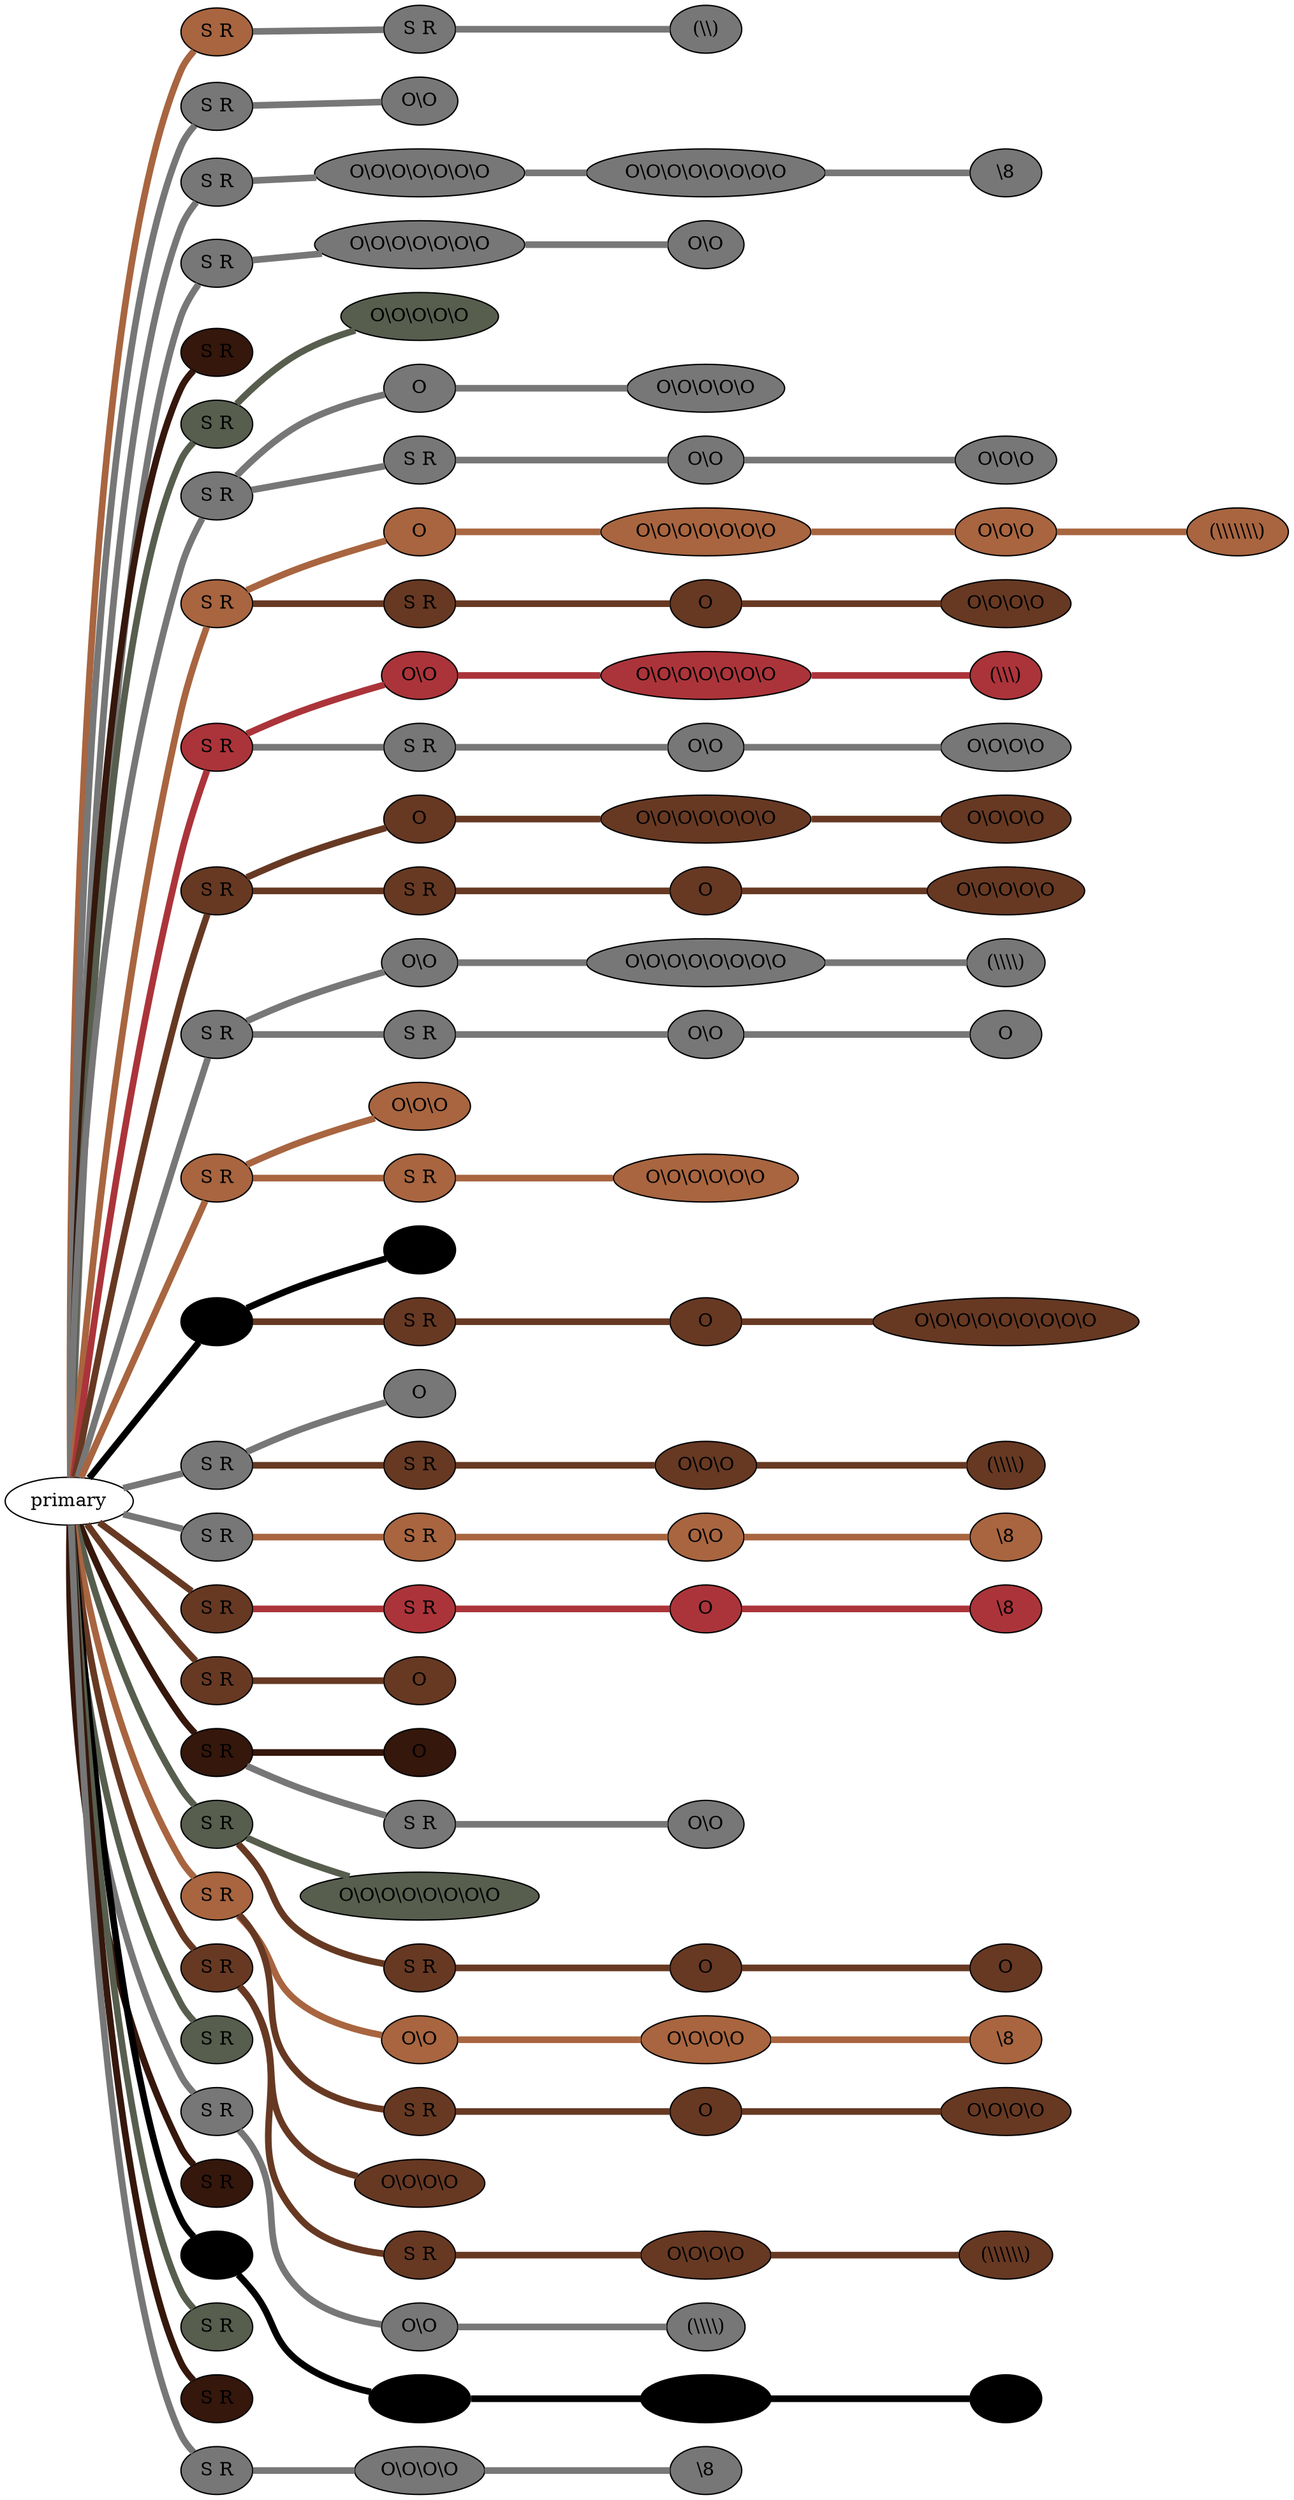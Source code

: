 graph {
 graph [rankdir=LR]
"1" [qtype="pendant_node", pendant_colors="#A86540", pendant_ply="S", pendant_attach="R", pendant_length="5", label="S R", style=filled, fillcolor="#A86540"]
"primary" -- "1" [qtype="pendant_link",penwidth=5,color="#A86540"]
"1s1" [qtype="pendant_node", pendant_colors="#777777,#673923", pendant_ply="S", pendant_attach="R", pendant_length="29", label="S R", style=filled, fillcolor="#777777"]
"1" -- "1s1" [qtype="pendant_link",penwidth=5,color="#777777"]
"1s1:0" [qtype="knot_node", knot_value="2", knot_type="L", knot_position="22.0", knot_spin="Z", label="(\\\\)", style=filled, fillcolor="#777777"]
"1s1" -- "1s1:0" [qtype="knot_link",penwidth=5,color="#777777"]
"2" [qtype="pendant_node", pendant_colors="#777777", pendant_ply="S", pendant_attach="R", pendant_length="51", label="S R", style=filled, fillcolor="#777777"]
"primary" -- "2" [qtype="pendant_link",penwidth=5,color="#777777"]
"2:0" [qtype="knot_node", knot_value="2", knot_type="S", knot_position="5.5", knot_spin="Z", label="O\\O", style=filled, fillcolor="#777777"]
"2" -- "2:0" [qtype="knot_link",penwidth=5,color="#777777"]
"3" [qtype="pendant_node", pendant_colors="#777777,#575E4E", pendant_ply="S", pendant_attach="R", pendant_length="27", label="S R", style=filled, fillcolor="#777777"]
"primary" -- "3" [qtype="pendant_link",penwidth=5,color="#777777"]
"3:0" [qtype="knot_node", knot_value="7", knot_type="S", knot_position="12.0", knot_spin="Z", label="O\\O\\O\\O\\O\\O\\O", style=filled, fillcolor="#777777"]
"3" -- "3:0" [qtype="knot_link",penwidth=5,color="#777777"]
"3:1" [qtype="knot_node", knot_value="8", knot_type="S", knot_position="18.5", knot_spin="Z", label="O\\O\\O\\O\\O\\O\\O\\O", style=filled, fillcolor="#777777"]
"3:0" -- "3:1" [qtype="knot_link",penwidth=5,color="#777777"]
"3:2" [qtype="knot_node", knot_value="1", knot_type="E", knot_position="24.5", knot_spin="Z", label="\\8", style=filled, fillcolor="#777777"]
"3:1" -- "3:2" [qtype="knot_link",penwidth=5,color="#777777"]
"4" [qtype="pendant_node", pendant_colors="#777777,#673923", pendant_ply="S", pendant_attach="R", pendant_length="18", label="S R", style=filled, fillcolor="#777777"]
"primary" -- "4" [qtype="pendant_link",penwidth=5,color="#777777"]
"4:0" [qtype="knot_node", knot_value="7", knot_type="S", knot_position="12.0", knot_spin="Z", label="O\\O\\O\\O\\O\\O\\O", style=filled, fillcolor="#777777"]
"4" -- "4:0" [qtype="knot_link",penwidth=5,color="#777777"]
"4:1" [qtype="knot_node", knot_value="2", knot_type="S", knot_position="17.0", knot_spin="Z", label="O\\O", style=filled, fillcolor="#777777"]
"4:0" -- "4:1" [qtype="knot_link",penwidth=5,color="#777777"]
"5" [qtype="pendant_node", pendant_colors="#35170C", pendant_ply="S", pendant_attach="R", pendant_length="0", label="S R", style=filled, fillcolor="#35170C"]
"primary" -- "5" [qtype="pendant_link",penwidth=5,color="#35170C"]
"6" [qtype="pendant_node", pendant_colors="#575E4E,#000000", pendant_ply="S", pendant_attach="R", pendant_length="15", label="S R", style=filled, fillcolor="#575E4E"]
"primary" -- "6" [qtype="pendant_link",penwidth=5,color="#575E4E"]
"6:0" [qtype="knot_node", knot_value="5", knot_type="S", knot_position="11.5", knot_spin="Z", label="O\\O\\O\\O\\O", style=filled, fillcolor="#575E4E"]
"6" -- "6:0" [qtype="knot_link",penwidth=5,color="#575E4E"]
"7" [qtype="pendant_node", pendant_colors="#777777,#35170C", pendant_ply="S", pendant_attach="R", pendant_length="22", label="S R", style=filled, fillcolor="#777777"]
"primary" -- "7" [qtype="pendant_link",penwidth=5,color="#777777"]
"7:0" [qtype="knot_node", knot_value="1", knot_type="S", knot_position="11.0", knot_spin="Z", label="O", style=filled, fillcolor="#777777"]
"7" -- "7:0" [qtype="knot_link",penwidth=5,color="#777777"]
"7:1" [qtype="knot_node", knot_value="5", knot_type="S", knot_position="17.5", knot_spin="Z", label="O\\O\\O\\O\\O", style=filled, fillcolor="#777777"]
"7:0" -- "7:1" [qtype="knot_link",penwidth=5,color="#777777"]
"7s1" [qtype="pendant_node", pendant_colors="#777777,#673923", pendant_ply="S", pendant_attach="R", pendant_length="22", label="S R", style=filled, fillcolor="#777777"]
"7" -- "7s1" [qtype="pendant_link",penwidth=5,color="#777777"]
"7s1:0" [qtype="knot_node", knot_value="2", knot_type="S", knot_position="8.5", knot_spin="Z", label="O\\O", style=filled, fillcolor="#777777"]
"7s1" -- "7s1:0" [qtype="knot_link",penwidth=5,color="#777777"]
"7s1:1" [qtype="knot_node", knot_value="3", knot_type="S", knot_position="14.5", knot_spin="Z", label="O\\O\\O", style=filled, fillcolor="#777777"]
"7s1:0" -- "7s1:1" [qtype="knot_link",penwidth=5,color="#777777"]
"8" [qtype="pendant_node", pendant_colors="#A86540", pendant_ply="S", pendant_attach="R", pendant_length="27", label="S R", style=filled, fillcolor="#A86540"]
"primary" -- "8" [qtype="pendant_link",penwidth=5,color="#A86540"]
"8:0" [qtype="knot_node", knot_value="1", knot_type="S", knot_position="5.5", knot_spin="Z", label="O", style=filled, fillcolor="#A86540"]
"8" -- "8:0" [qtype="knot_link",penwidth=5,color="#A86540"]
"8:1" [qtype="knot_node", knot_value="7", knot_type="S", knot_position="11.5", knot_spin="Z", label="O\\O\\O\\O\\O\\O\\O", style=filled, fillcolor="#A86540"]
"8:0" -- "8:1" [qtype="knot_link",penwidth=5,color="#A86540"]
"8:2" [qtype="knot_node", knot_value="3", knot_type="S", knot_position="17.0", knot_spin="Z", label="O\\O\\O", style=filled, fillcolor="#A86540"]
"8:1" -- "8:2" [qtype="knot_link",penwidth=5,color="#A86540"]
"8:3" [qtype="knot_node", knot_value="7", knot_type="L", knot_position="22.0", knot_spin="Z", label="(\\\\\\\\\\\\\\)", style=filled, fillcolor="#A86540"]
"8:2" -- "8:3" [qtype="knot_link",penwidth=5,color="#A86540"]
"8s1" [qtype="pendant_node", pendant_colors="#673923", pendant_ply="S", pendant_attach="R", pendant_length="24", label="S R", style=filled, fillcolor="#673923"]
"8" -- "8s1" [qtype="pendant_link",penwidth=5,color="#673923"]
"8s1:0" [qtype="knot_node", knot_value="1", knot_type="S", knot_position="4.5", knot_spin="Z", label="O", style=filled, fillcolor="#673923"]
"8s1" -- "8s1:0" [qtype="knot_link",penwidth=5,color="#673923"]
"8s1:1" [qtype="knot_node", knot_value="4", knot_type="S", knot_position="16.0", knot_spin="Z", label="O\\O\\O\\O", style=filled, fillcolor="#673923"]
"8s1:0" -- "8s1:1" [qtype="knot_link",penwidth=5,color="#673923"]
"9" [qtype="pendant_node", pendant_colors="#AB343A", pendant_ply="S", pendant_attach="R", pendant_length="24", label="S R", style=filled, fillcolor="#AB343A"]
"primary" -- "9" [qtype="pendant_link",penwidth=5,color="#AB343A"]
"9:0" [qtype="knot_node", knot_value="2", knot_type="S", knot_position="10.5", knot_spin="Z", label="O\\O", style=filled, fillcolor="#AB343A"]
"9" -- "9:0" [qtype="knot_link",penwidth=5,color="#AB343A"]
"9:1" [qtype="knot_node", knot_value="7", knot_type="S", knot_position="17.0", knot_spin="Z", label="O\\O\\O\\O\\O\\O\\O", style=filled, fillcolor="#AB343A"]
"9:0" -- "9:1" [qtype="knot_link",penwidth=5,color="#AB343A"]
"9:2" [qtype="knot_node", knot_value="3", knot_type="L", knot_position="21.5", knot_spin="Z", label="(\\\\\\)", style=filled, fillcolor="#AB343A"]
"9:1" -- "9:2" [qtype="knot_link",penwidth=5,color="#AB343A"]
"9s1" [qtype="pendant_node", pendant_colors="#777777,#673923", pendant_ply="S", pendant_attach="R", pendant_length="27", label="S R", style=filled, fillcolor="#777777"]
"9" -- "9s1" [qtype="pendant_link",penwidth=5,color="#777777"]
"9s1:0" [qtype="knot_node", knot_value="2", knot_type="S", knot_position="9.5", knot_spin="Z", label="O\\O", style=filled, fillcolor="#777777"]
"9s1" -- "9s1:0" [qtype="knot_link",penwidth=5,color="#777777"]
"9s1:1" [qtype="knot_node", knot_value="4", knot_type="S", knot_position="15.5", knot_spin="Z", label="O\\O\\O\\O", style=filled, fillcolor="#777777"]
"9s1:0" -- "9s1:1" [qtype="knot_link",penwidth=5,color="#777777"]
"10" [qtype="pendant_node", pendant_colors="#673923", pendant_ply="S", pendant_attach="R", pendant_length="18", label="S R", style=filled, fillcolor="#673923"]
"primary" -- "10" [qtype="pendant_link",penwidth=5,color="#673923"]
"10:0" [qtype="knot_node", knot_value="1", knot_type="S", knot_position="5.5", knot_spin="Z", label="O", style=filled, fillcolor="#673923"]
"10" -- "10:0" [qtype="knot_link",penwidth=5,color="#673923"]
"10:1" [qtype="knot_node", knot_value="7", knot_type="S", knot_position="11.5", knot_spin="Z", label="O\\O\\O\\O\\O\\O\\O", style=filled, fillcolor="#673923"]
"10:0" -- "10:1" [qtype="knot_link",penwidth=5,color="#673923"]
"10:2" [qtype="knot_node", knot_value="4", knot_type="S", knot_position="17.5", knot_spin="Z", label="O\\O\\O\\O", style=filled, fillcolor="#673923"]
"10:1" -- "10:2" [qtype="knot_link",penwidth=5,color="#673923"]
"10s1" [qtype="pendant_node", pendant_colors="#673923", pendant_ply="S", pendant_attach="R", pendant_length="13", label="S R", style=filled, fillcolor="#673923"]
"10" -- "10s1" [qtype="pendant_link",penwidth=5,color="#673923"]
"10s1:0" [qtype="knot_node", knot_value="1", knot_type="S", knot_position="4.0", knot_spin="Z", label="O", style=filled, fillcolor="#673923"]
"10s1" -- "10s1:0" [qtype="knot_link",penwidth=5,color="#673923"]
"10s1:1" [qtype="knot_node", knot_value="5", knot_type="S", knot_position="9.5", knot_spin="Z", label="O\\O\\O\\O\\O", style=filled, fillcolor="#673923"]
"10s1:0" -- "10s1:1" [qtype="knot_link",penwidth=5,color="#673923"]
"11" [qtype="pendant_node", pendant_colors="#777777", pendant_ply="S", pendant_attach="R", pendant_length="29", label="S R", style=filled, fillcolor="#777777"]
"primary" -- "11" [qtype="pendant_link",penwidth=5,color="#777777"]
"11:0" [qtype="knot_node", knot_value="2", knot_type="S", knot_position="11.0", knot_spin="Z", label="O\\O", style=filled, fillcolor="#777777"]
"11" -- "11:0" [qtype="knot_link",penwidth=5,color="#777777"]
"11:1" [qtype="knot_node", knot_value="8", knot_type="S", knot_position="17.5", knot_spin="Z", label="O\\O\\O\\O\\O\\O\\O\\O", style=filled, fillcolor="#777777"]
"11:0" -- "11:1" [qtype="knot_link",penwidth=5,color="#777777"]
"11:2" [qtype="knot_node", knot_value="4", knot_type="L", knot_position="22.0", knot_spin="Z", label="(\\\\\\\\)", style=filled, fillcolor="#777777"]
"11:1" -- "11:2" [qtype="knot_link",penwidth=5,color="#777777"]
"11s1" [qtype="pendant_node", pendant_colors="#777777", pendant_ply="S", pendant_attach="R", pendant_length="30", label="S R", style=filled, fillcolor="#777777"]
"11" -- "11s1" [qtype="pendant_link",penwidth=5,color="#777777"]
"11s1:0" [qtype="knot_node", knot_value="2", knot_type="S", knot_position="9.5", knot_spin="Z", label="O\\O", style=filled, fillcolor="#777777"]
"11s1" -- "11s1:0" [qtype="knot_link",penwidth=5,color="#777777"]
"11s1:1" [qtype="knot_node", knot_value="1", knot_type="S", knot_position="15.0", knot_spin="Z", label="O", style=filled, fillcolor="#777777"]
"11s1:0" -- "11s1:1" [qtype="knot_link",penwidth=5,color="#777777"]
"12" [qtype="pendant_node", pendant_colors="#A86540", pendant_ply="S", pendant_attach="R", pendant_length="42", label="S R", style=filled, fillcolor="#A86540"]
"primary" -- "12" [qtype="pendant_link",penwidth=5,color="#A86540"]
"12:0" [qtype="knot_node", knot_value="3", knot_type="S", knot_position="18.0", knot_spin="Z", label="O\\O\\O", style=filled, fillcolor="#A86540"]
"12" -- "12:0" [qtype="knot_link",penwidth=5,color="#A86540"]
"12s1" [qtype="pendant_node", pendant_colors="#A86540", pendant_ply="S", pendant_attach="R", pendant_length="17", label="S R", style=filled, fillcolor="#A86540"]
"12" -- "12s1" [qtype="pendant_link",penwidth=5,color="#A86540"]
"12s1:0" [qtype="knot_node", knot_value="6", knot_type="S", knot_position="17.0", knot_spin="Z", label="O\\O\\O\\O\\O\\O", style=filled, fillcolor="#A86540"]
"12s1" -- "12s1:0" [qtype="knot_link",penwidth=5,color="#A86540"]
"13" [qtype="pendant_node", pendant_colors="#000000", pendant_ply="S", pendant_attach="R", pendant_length="12", label="S R", style=filled, fillcolor="#000000"]
"primary" -- "13" [qtype="pendant_link",penwidth=5,color="#000000"]
"13:0" [qtype="knot_node", knot_value="1", knot_type="S", knot_position="10.5", knot_spin="Z", label="O", style=filled, fillcolor="#000000"]
"13" -- "13:0" [qtype="knot_link",penwidth=5,color="#000000"]
"13s1" [qtype="pendant_node", pendant_colors="#673923", pendant_ply="S", pendant_attach="R", pendant_length="23", label="S R", style=filled, fillcolor="#673923"]
"13" -- "13s1" [qtype="pendant_link",penwidth=5,color="#673923"]
"13s1:0" [qtype="knot_node", knot_value="1", knot_type="S", knot_position="8.5", knot_spin="Z", label="O", style=filled, fillcolor="#673923"]
"13s1" -- "13s1:0" [qtype="knot_link",penwidth=5,color="#673923"]
"13s1:1" [qtype="knot_node", knot_value="9", knot_type="S", knot_position="16.0", knot_spin="Z", label="O\\O\\O\\O\\O\\O\\O\\O\\O", style=filled, fillcolor="#673923"]
"13s1:0" -- "13s1:1" [qtype="knot_link",penwidth=5,color="#673923"]
"14" [qtype="pendant_node", pendant_colors="#777777,#35170C", pendant_ply="S", pendant_attach="R", pendant_length="20", label="S R", style=filled, fillcolor="#777777"]
"primary" -- "14" [qtype="pendant_link",penwidth=5,color="#777777"]
"14:0" [qtype="knot_node", knot_value="1", knot_type="S", knot_position="17.5", knot_spin="Z", label="O", style=filled, fillcolor="#777777"]
"14" -- "14:0" [qtype="knot_link",penwidth=5,color="#777777"]
"14s1" [qtype="pendant_node", pendant_colors="#673923,#A86540", pendant_ply="S", pendant_attach="R", pendant_length="22", label="S R", style=filled, fillcolor="#673923"]
"14" -- "14s1" [qtype="pendant_link",penwidth=5,color="#673923"]
"14s1:0" [qtype="knot_node", knot_value="3", knot_type="S", knot_position="15.0", knot_spin="Z", label="O\\O\\O", style=filled, fillcolor="#673923"]
"14s1" -- "14s1:0" [qtype="knot_link",penwidth=5,color="#673923"]
"14s1:1" [qtype="knot_node", knot_value="4", knot_type="L", knot_position="20.0", knot_spin="Z", label="(\\\\\\\\)", style=filled, fillcolor="#673923"]
"14s1:0" -- "14s1:1" [qtype="knot_link",penwidth=5,color="#673923"]
"15" [qtype="pendant_node", pendant_colors="#777777", pendant_ply="S", pendant_attach="R", pendant_length="11", label="S R", style=filled, fillcolor="#777777"]
"primary" -- "15" [qtype="pendant_link",penwidth=5,color="#777777"]
"15s1" [qtype="pendant_node", pendant_colors="#A86540", pendant_ply="S", pendant_attach="R", pendant_length="39", label="S R", style=filled, fillcolor="#A86540"]
"15" -- "15s1" [qtype="pendant_link",penwidth=5,color="#A86540"]
"15s1:0" [qtype="knot_node", knot_value="2", knot_type="S", knot_position="15.0", knot_spin="Z", label="O\\O", style=filled, fillcolor="#A86540"]
"15s1" -- "15s1:0" [qtype="knot_link",penwidth=5,color="#A86540"]
"15s1:1" [qtype="knot_node", knot_value="1", knot_type="E", knot_position="20.5", knot_spin="Z", label="\\8", style=filled, fillcolor="#A86540"]
"15s1:0" -- "15s1:1" [qtype="knot_link",penwidth=5,color="#A86540"]
"16" [qtype="pendant_node", pendant_colors="#673923", pendant_ply="S", pendant_attach="R", pendant_length="1", label="S R", style=filled, fillcolor="#673923"]
"primary" -- "16" [qtype="pendant_link",penwidth=5,color="#673923"]
"16s1" [qtype="pendant_node", pendant_colors="#AB343A", pendant_ply="S", pendant_attach="R", pendant_length="34", label="S R", style=filled, fillcolor="#AB343A"]
"16" -- "16s1" [qtype="pendant_link",penwidth=5,color="#AB343A"]
"16s1:0" [qtype="knot_node", knot_value="1", knot_type="S", knot_position="14.5", knot_spin="Z", label="O", style=filled, fillcolor="#AB343A"]
"16s1" -- "16s1:0" [qtype="knot_link",penwidth=5,color="#AB343A"]
"16s1:1" [qtype="knot_node", knot_value="1", knot_type="E", knot_position="21.0", knot_spin="Z", label="\\8", style=filled, fillcolor="#AB343A"]
"16s1:0" -- "16s1:1" [qtype="knot_link",penwidth=5,color="#AB343A"]
"17" [qtype="pendant_node", pendant_colors="#673923,#777777", pendant_ply="S", pendant_attach="R", pendant_length="24", label="S R", style=filled, fillcolor="#673923"]
"primary" -- "17" [qtype="pendant_link",penwidth=5,color="#673923"]
"17:0" [qtype="knot_node", knot_value="1", knot_type="S", knot_position="17.0", knot_spin="Z", label="O", style=filled, fillcolor="#673923"]
"17" -- "17:0" [qtype="knot_link",penwidth=5,color="#673923"]
"18" [qtype="pendant_node", pendant_colors="#35170C,#000000", pendant_ply="S", pendant_attach="R", pendant_length="11", label="S R", style=filled, fillcolor="#35170C"]
"primary" -- "18" [qtype="pendant_link",penwidth=5,color="#35170C"]
"18:0" [qtype="knot_node", knot_value="1", knot_type="S", knot_position="4.5", knot_spin="Z", label="O", style=filled, fillcolor="#35170C"]
"18" -- "18:0" [qtype="knot_link",penwidth=5,color="#35170C"]
"18s1" [qtype="pendant_node", pendant_colors="#777777,#35170C", pendant_ply="S", pendant_attach="R", pendant_length="23", label="S R", style=filled, fillcolor="#777777"]
"18" -- "18s1" [qtype="pendant_link",penwidth=5,color="#777777"]
"18s1:0" [qtype="knot_node", knot_value="2", knot_type="S", knot_position="9.0", knot_spin="Z", label="O\\O", style=filled, fillcolor="#777777"]
"18s1" -- "18s1:0" [qtype="knot_link",penwidth=5,color="#777777"]
"19" [qtype="pendant_node", pendant_colors="#575E4E,#A86540", pendant_ply="S", pendant_attach="R", pendant_length="24", label="S R", style=filled, fillcolor="#575E4E"]
"primary" -- "19" [qtype="pendant_link",penwidth=5,color="#575E4E"]
"19:0" [qtype="knot_node", knot_value="8", knot_type="S", knot_position="17.0", knot_spin="Z", label="O\\O\\O\\O\\O\\O\\O\\O", style=filled, fillcolor="#575E4E"]
"19" -- "19:0" [qtype="knot_link",penwidth=5,color="#575E4E"]
"19s1" [qtype="pendant_node", pendant_colors="#673923,#777777", pendant_ply="S", pendant_attach="R", pendant_length="38", label="S R", style=filled, fillcolor="#673923"]
"19" -- "19s1" [qtype="pendant_link",penwidth=5,color="#673923"]
"19s1:0" [qtype="knot_node", knot_value="1", knot_type="S", knot_position="8.0", knot_spin="Z", label="O", style=filled, fillcolor="#673923"]
"19s1" -- "19s1:0" [qtype="knot_link",penwidth=5,color="#673923"]
"19s1:1" [qtype="knot_node", knot_value="1", knot_type="S", knot_position="14.0", knot_spin="Z", label="O", style=filled, fillcolor="#673923"]
"19s1:0" -- "19s1:1" [qtype="knot_link",penwidth=5,color="#673923"]
"20" [qtype="pendant_node", pendant_colors="#A86540", pendant_ply="S", pendant_attach="R", pendant_length="44", label="S R", style=filled, fillcolor="#A86540"]
"primary" -- "20" [qtype="pendant_link",penwidth=5,color="#A86540"]
"20:0" [qtype="knot_node", knot_value="2", knot_type="S", knot_position="10.5", knot_spin="Z", label="O\\O", style=filled, fillcolor="#A86540"]
"20" -- "20:0" [qtype="knot_link",penwidth=5,color="#A86540"]
"20:1" [qtype="knot_node", knot_value="4", knot_type="S", knot_position="17.0", knot_spin="Z", label="O\\O\\O\\O", style=filled, fillcolor="#A86540"]
"20:0" -- "20:1" [qtype="knot_link",penwidth=5,color="#A86540"]
"20:2" [qtype="knot_node", knot_value="1", knot_type="E", knot_position="23.5", knot_spin="Z", label="\\8", style=filled, fillcolor="#A86540"]
"20:1" -- "20:2" [qtype="knot_link",penwidth=5,color="#A86540"]
"20s1" [qtype="pendant_node", pendant_colors="#673923", pendant_ply="S", pendant_attach="R", pendant_length="20", label="S R", style=filled, fillcolor="#673923"]
"20" -- "20s1" [qtype="pendant_link",penwidth=5,color="#673923"]
"20s1:0" [qtype="knot_node", knot_value="1", knot_type="S", knot_position="8.5", knot_spin="Z", label="O", style=filled, fillcolor="#673923"]
"20s1" -- "20s1:0" [qtype="knot_link",penwidth=5,color="#673923"]
"20s1:1" [qtype="knot_node", knot_value="4", knot_type="S", knot_position="15.5", knot_spin="Z", label="O\\O\\O\\O", style=filled, fillcolor="#673923"]
"20s1:0" -- "20s1:1" [qtype="knot_link",penwidth=5,color="#673923"]
"21" [qtype="pendant_node", pendant_colors="#673923,#777777", pendant_ply="S", pendant_attach="R", pendant_length="51", label="S R", style=filled, fillcolor="#673923"]
"primary" -- "21" [qtype="pendant_link",penwidth=5,color="#673923"]
"21:0" [qtype="knot_node", knot_value="4", knot_type="S", knot_position="11.0", knot_spin="Z", label="O\\O\\O\\O", style=filled, fillcolor="#673923"]
"21" -- "21:0" [qtype="knot_link",penwidth=5,color="#673923"]
"21s1" [qtype="pendant_node", pendant_colors="#673923,#777777", pendant_ply="S", pendant_attach="R", pendant_length="31", label="S R", style=filled, fillcolor="#673923"]
"21" -- "21s1" [qtype="pendant_link",penwidth=5,color="#673923"]
"21s1:0" [qtype="knot_node", knot_value="4", knot_type="S", knot_position="9.5", knot_spin="Z", label="O\\O\\O\\O", style=filled, fillcolor="#673923"]
"21s1" -- "21s1:0" [qtype="knot_link",penwidth=5,color="#673923"]
"21s1:1" [qtype="knot_node", knot_value="6", knot_type="L", knot_position="19.5", knot_spin="Z", label="(\\\\\\\\\\\\)", style=filled, fillcolor="#673923"]
"21s1:0" -- "21s1:1" [qtype="knot_link",penwidth=5,color="#673923"]
"22" [qtype="pendant_node", pendant_colors="#575E4E", pendant_ply="S", pendant_attach="R", pendant_length="1", label="S R", style=filled, fillcolor="#575E4E"]
"primary" -- "22" [qtype="pendant_link",penwidth=5,color="#575E4E"]
"23" [qtype="pendant_node", pendant_colors="#777777", pendant_ply="S", pendant_attach="R", pendant_length="47", label="S R", style=filled, fillcolor="#777777"]
"primary" -- "23" [qtype="pendant_link",penwidth=5,color="#777777"]
"23:0" [qtype="knot_node", knot_value="2", knot_type="S", knot_position="18.0", knot_spin="Z", label="O\\O", style=filled, fillcolor="#777777"]
"23" -- "23:0" [qtype="knot_link",penwidth=5,color="#777777"]
"23:1" [qtype="knot_node", knot_value="4", knot_type="L", knot_position="25.5", knot_spin="Z", label="(\\\\\\\\)", style=filled, fillcolor="#777777"]
"23:0" -- "23:1" [qtype="knot_link",penwidth=5,color="#777777"]
"24" [qtype="pendant_node", pendant_colors="#35170C", pendant_ply="S", pendant_attach="R", pendant_length="0", label="S R", style=filled, fillcolor="#35170C"]
"primary" -- "24" [qtype="pendant_link",penwidth=5,color="#35170C"]
"25" [qtype="pendant_node", pendant_colors="#000000", pendant_ply="S", pendant_attach="R", pendant_length="43", label="S R", style=filled, fillcolor="#000000"]
"primary" -- "25" [qtype="pendant_link",penwidth=5,color="#000000"]
"25:0" [qtype="knot_node", knot_value="3", knot_type="S", knot_position="10.5", knot_spin="Z", label="O\\O\\O", style=filled, fillcolor="#000000"]
"25" -- "25:0" [qtype="knot_link",penwidth=5,color="#000000"]
"25:1" [qtype="knot_node", knot_value="4", knot_type="S", knot_position="17.0", knot_spin="Z", label="O\\O\\O\\O", style=filled, fillcolor="#000000"]
"25:0" -- "25:1" [qtype="knot_link",penwidth=5,color="#000000"]
"25:2" [qtype="knot_node", knot_value="1", knot_type="E", knot_position="24.0", knot_spin="Z", label="\\8", style=filled, fillcolor="#000000"]
"25:1" -- "25:2" [qtype="knot_link",penwidth=5,color="#000000"]
"26" [qtype="pendant_node", pendant_colors="#575E4E,#777777", pendant_ply="S", pendant_attach="R", pendant_length="11", label="S R", style=filled, fillcolor="#575E4E"]
"primary" -- "26" [qtype="pendant_link",penwidth=5,color="#575E4E"]
"27" [qtype="pendant_node", pendant_colors="#35170C", pendant_ply="S", pendant_attach="R", pendant_length="0", label="S R", style=filled, fillcolor="#35170C"]
"primary" -- "27" [qtype="pendant_link",penwidth=5,color="#35170C"]
"28" [qtype="pendant_node", pendant_colors="#777777", pendant_ply="S", pendant_attach="R", pendant_length="63", label="S R", style=filled, fillcolor="#777777"]
"primary" -- "28" [qtype="pendant_link",penwidth=5,color="#777777"]
"28:0" [qtype="knot_node", knot_value="4", knot_type="S", knot_position="17.5", knot_spin="Z", label="O\\O\\O\\O", style=filled, fillcolor="#777777"]
"28" -- "28:0" [qtype="knot_link",penwidth=5,color="#777777"]
"28:1" [qtype="knot_node", knot_value="1", knot_type="E", knot_position="25.0", knot_spin="Z", label="\\8", style=filled, fillcolor="#777777"]
"28:0" -- "28:1" [qtype="knot_link",penwidth=5,color="#777777"]
}

